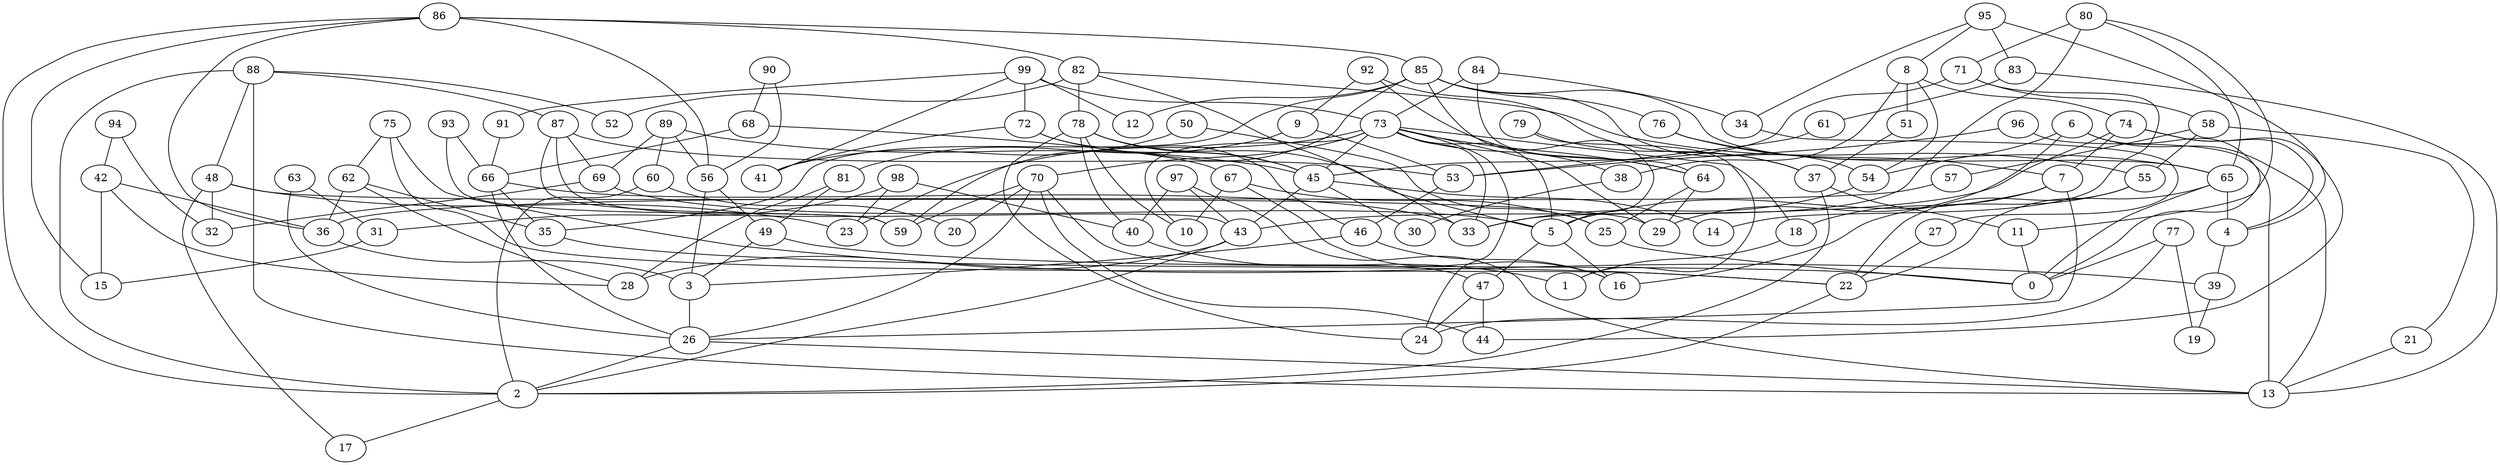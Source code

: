digraph GG_graph {

subgraph G_graph {
edge [color = black]
"77" -> "19" [dir = none]
"77" -> "24" [dir = none]
"77" -> "0" [dir = none]
"54" -> "33" [dir = none]
"8" -> "51" [dir = none]
"8" -> "74" [dir = none]
"8" -> "38" [dir = none]
"8" -> "54" [dir = none]
"35" -> "22" [dir = none]
"91" -> "66" [dir = none]
"60" -> "2" [dir = none]
"60" -> "20" [dir = none]
"98" -> "31" [dir = none]
"98" -> "40" [dir = none]
"98" -> "23" [dir = none]
"71" -> "58" [dir = none]
"71" -> "14" [dir = none]
"71" -> "45" [dir = none]
"80" -> "33" [dir = none]
"80" -> "65" [dir = none]
"80" -> "11" [dir = none]
"80" -> "71" [dir = none]
"82" -> "52" [dir = none]
"82" -> "55" [dir = none]
"82" -> "78" [dir = none]
"82" -> "33" [dir = none]
"78" -> "10" [dir = none]
"78" -> "40" [dir = none]
"78" -> "24" [dir = none]
"78" -> "5" [dir = none]
"78" -> "45" [dir = none]
"48" -> "17" [dir = none]
"48" -> "32" [dir = none]
"48" -> "29" [dir = none]
"48" -> "23" [dir = none]
"88" -> "13" [dir = none]
"88" -> "2" [dir = none]
"88" -> "87" [dir = none]
"88" -> "48" [dir = none]
"88" -> "52" [dir = none]
"93" -> "59" [dir = none]
"93" -> "66" [dir = none]
"26" -> "13" [dir = none]
"26" -> "2" [dir = none]
"21" -> "13" [dir = none]
"74" -> "4" [dir = none]
"74" -> "43" [dir = none]
"74" -> "7" [dir = none]
"74" -> "44" [dir = none]
"53" -> "46" [dir = none]
"22" -> "2" [dir = none]
"85" -> "76" [dir = none]
"85" -> "59" [dir = none]
"85" -> "65" [dir = none]
"85" -> "5" [dir = none]
"85" -> "35" [dir = none]
"85" -> "54" [dir = none]
"85" -> "12" [dir = none]
"2" -> "17" [dir = none]
"25" -> "0" [dir = none]
"97" -> "13" [dir = none]
"97" -> "43" [dir = none]
"97" -> "40" [dir = none]
"63" -> "26" [dir = none]
"63" -> "31" [dir = none]
"50" -> "25" [dir = none]
"50" -> "41" [dir = none]
"67" -> "16" [dir = none]
"67" -> "10" [dir = none]
"67" -> "25" [dir = none]
"40" -> "1" [dir = none]
"64" -> "29" [dir = none]
"64" -> "25" [dir = none]
"34" -> "27" [dir = none]
"9" -> "81" [dir = none]
"9" -> "53" [dir = none]
"42" -> "15" [dir = none]
"42" -> "36" [dir = none]
"42" -> "28" [dir = none]
"49" -> "0" [dir = none]
"49" -> "3" [dir = none]
"27" -> "22" [dir = none]
"92" -> "37" [dir = none]
"92" -> "64" [dir = none]
"92" -> "9" [dir = none]
"94" -> "42" [dir = none]
"94" -> "32" [dir = none]
"47" -> "44" [dir = none]
"47" -> "24" [dir = none]
"43" -> "28" [dir = none]
"43" -> "2" [dir = none]
"96" -> "13" [dir = none]
"96" -> "53" [dir = none]
"51" -> "37" [dir = none]
"39" -> "19" [dir = none]
"58" -> "21" [dir = none]
"58" -> "55" [dir = none]
"58" -> "57" [dir = none]
"84" -> "73" [dir = none]
"84" -> "64" [dir = none]
"84" -> "34" [dir = none]
"46" -> "3" [dir = none]
"46" -> "16" [dir = none]
"37" -> "2" [dir = none]
"37" -> "11" [dir = none]
"89" -> "45" [dir = none]
"89" -> "69" [dir = none]
"89" -> "60" [dir = none]
"89" -> "56" [dir = none]
"83" -> "61" [dir = none]
"83" -> "13" [dir = none]
"79" -> "1" [dir = none]
"79" -> "37" [dir = none]
"56" -> "49" [dir = none]
"56" -> "3" [dir = none]
"99" -> "12" [dir = none]
"99" -> "91" [dir = none]
"99" -> "41" [dir = none]
"99" -> "73" [dir = none]
"99" -> "72" [dir = none]
"81" -> "28" [dir = none]
"81" -> "49" [dir = none]
"69" -> "5" [dir = none]
"69" -> "32" [dir = none]
"95" -> "34" [dir = none]
"95" -> "8" [dir = none]
"95" -> "4" [dir = none]
"95" -> "83" [dir = none]
"70" -> "44" [dir = none]
"70" -> "20" [dir = none]
"70" -> "59" [dir = none]
"70" -> "26" [dir = none]
"70" -> "47" [dir = none]
"66" -> "33" [dir = none]
"66" -> "35" [dir = none]
"66" -> "26" [dir = none]
"75" -> "22" [dir = none]
"75" -> "62" [dir = none]
"75" -> "39" [dir = none]
"57" -> "36" [dir = none]
"31" -> "15" [dir = none]
"45" -> "30" [dir = none]
"45" -> "43" [dir = none]
"45" -> "14" [dir = none]
"6" -> "54" [dir = none]
"6" -> "0" [dir = none]
"6" -> "29" [dir = none]
"6" -> "13" [dir = none]
"18" -> "1" [dir = none]
"73" -> "23" [dir = none]
"73" -> "24" [dir = none]
"73" -> "33" [dir = none]
"73" -> "45" [dir = none]
"73" -> "18" [dir = none]
"73" -> "5" [dir = none]
"73" -> "64" [dir = none]
"73" -> "38" [dir = none]
"73" -> "29" [dir = none]
"73" -> "70" [dir = none]
"73" -> "10" [dir = none]
"76" -> "65" [dir = none]
"76" -> "7" [dir = none]
"36" -> "3" [dir = none]
"65" -> "22" [dir = none]
"65" -> "0" [dir = none]
"65" -> "4" [dir = none]
"7" -> "26" [dir = none]
"7" -> "5" [dir = none]
"7" -> "18" [dir = none]
"72" -> "46" [dir = none]
"72" -> "45" [dir = none]
"72" -> "41" [dir = none]
"55" -> "22" [dir = none]
"55" -> "16" [dir = none]
"3" -> "26" [dir = none]
"62" -> "36" [dir = none]
"62" -> "35" [dir = none]
"62" -> "28" [dir = none]
"86" -> "85" [dir = none]
"86" -> "2" [dir = none]
"86" -> "82" [dir = none]
"86" -> "56" [dir = none]
"86" -> "15" [dir = none]
"86" -> "36" [dir = none]
"87" -> "69" [dir = none]
"87" -> "43" [dir = none]
"87" -> "53" [dir = none]
"87" -> "59" [dir = none]
"38" -> "30" [dir = none]
"61" -> "53" [dir = none]
"4" -> "39" [dir = none]
"5" -> "16" [dir = none]
"5" -> "47" [dir = none]
"68" -> "67" [dir = none]
"68" -> "66" [dir = none]
"11" -> "0" [dir = none]
"90" -> "56" [dir = none]
"90" -> "68" [dir = none]
}

}
